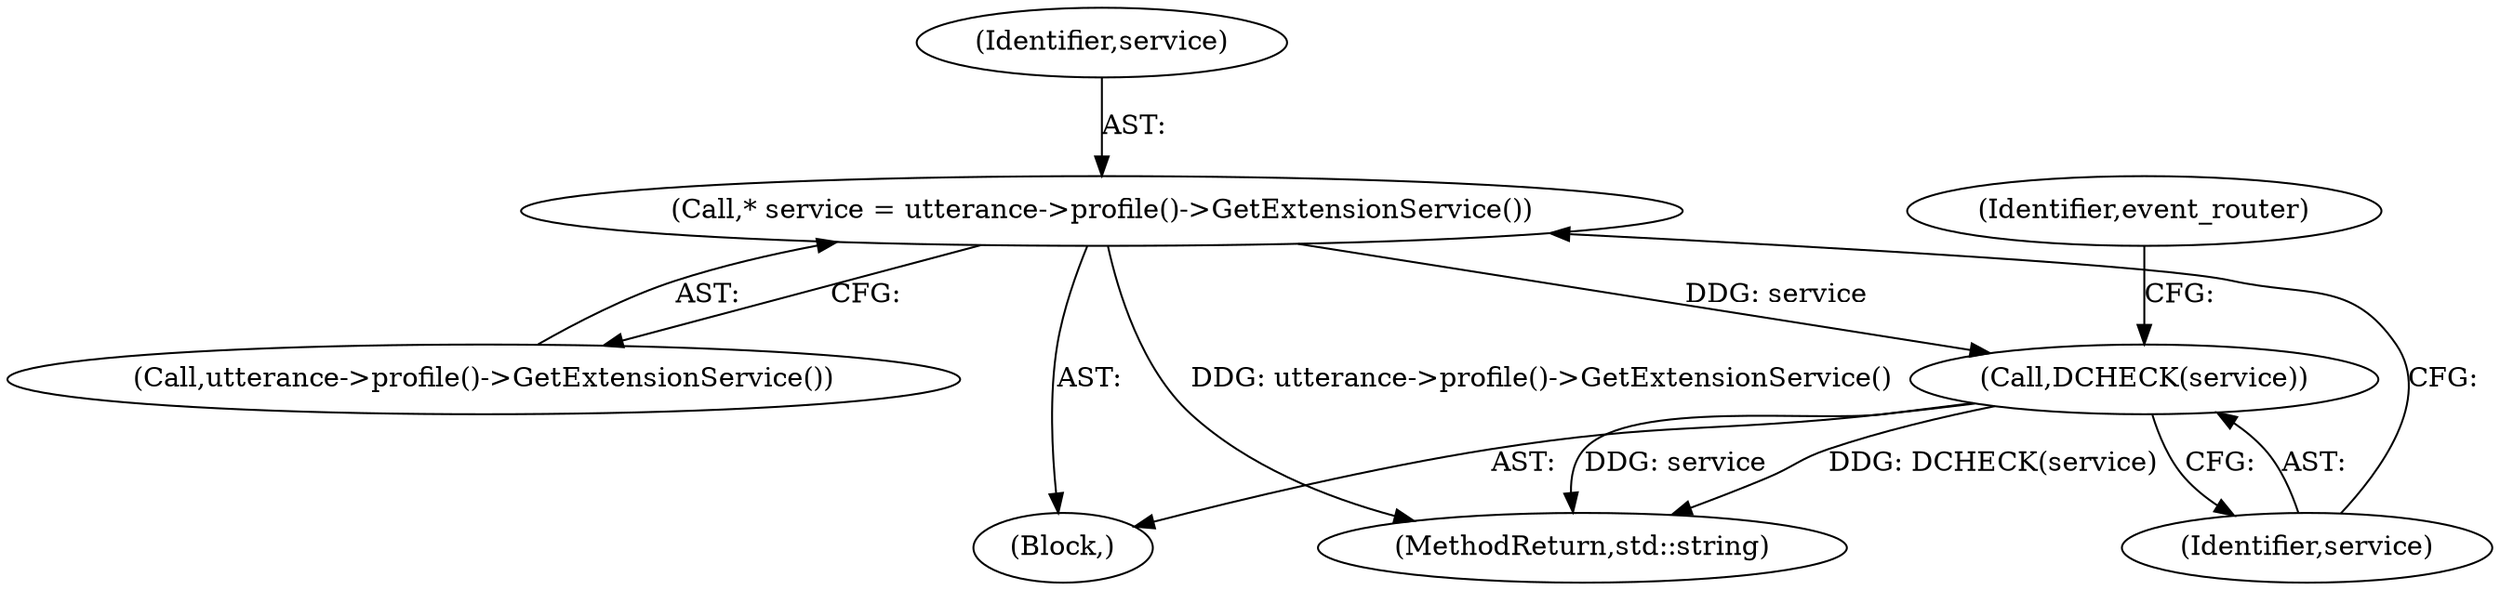 digraph "1_Chrome_c63f2b7fe4fe2977f858a8e36d5f48db17eff2e7_7@pointer" {
"1000104" [label="(Call,* service = utterance->profile()->GetExtensionService())"];
"1000107" [label="(Call,DCHECK(service))"];
"1000107" [label="(Call,DCHECK(service))"];
"1000104" [label="(Call,* service = utterance->profile()->GetExtensionService())"];
"1000105" [label="(Identifier,service)"];
"1000218" [label="(MethodReturn,std::string)"];
"1000102" [label="(Block,)"];
"1000108" [label="(Identifier,service)"];
"1000111" [label="(Identifier,event_router)"];
"1000106" [label="(Call,utterance->profile()->GetExtensionService())"];
"1000104" -> "1000102"  [label="AST: "];
"1000104" -> "1000106"  [label="CFG: "];
"1000105" -> "1000104"  [label="AST: "];
"1000106" -> "1000104"  [label="AST: "];
"1000108" -> "1000104"  [label="CFG: "];
"1000104" -> "1000218"  [label="DDG: utterance->profile()->GetExtensionService()"];
"1000104" -> "1000107"  [label="DDG: service"];
"1000107" -> "1000102"  [label="AST: "];
"1000107" -> "1000108"  [label="CFG: "];
"1000108" -> "1000107"  [label="AST: "];
"1000111" -> "1000107"  [label="CFG: "];
"1000107" -> "1000218"  [label="DDG: service"];
"1000107" -> "1000218"  [label="DDG: DCHECK(service)"];
}
